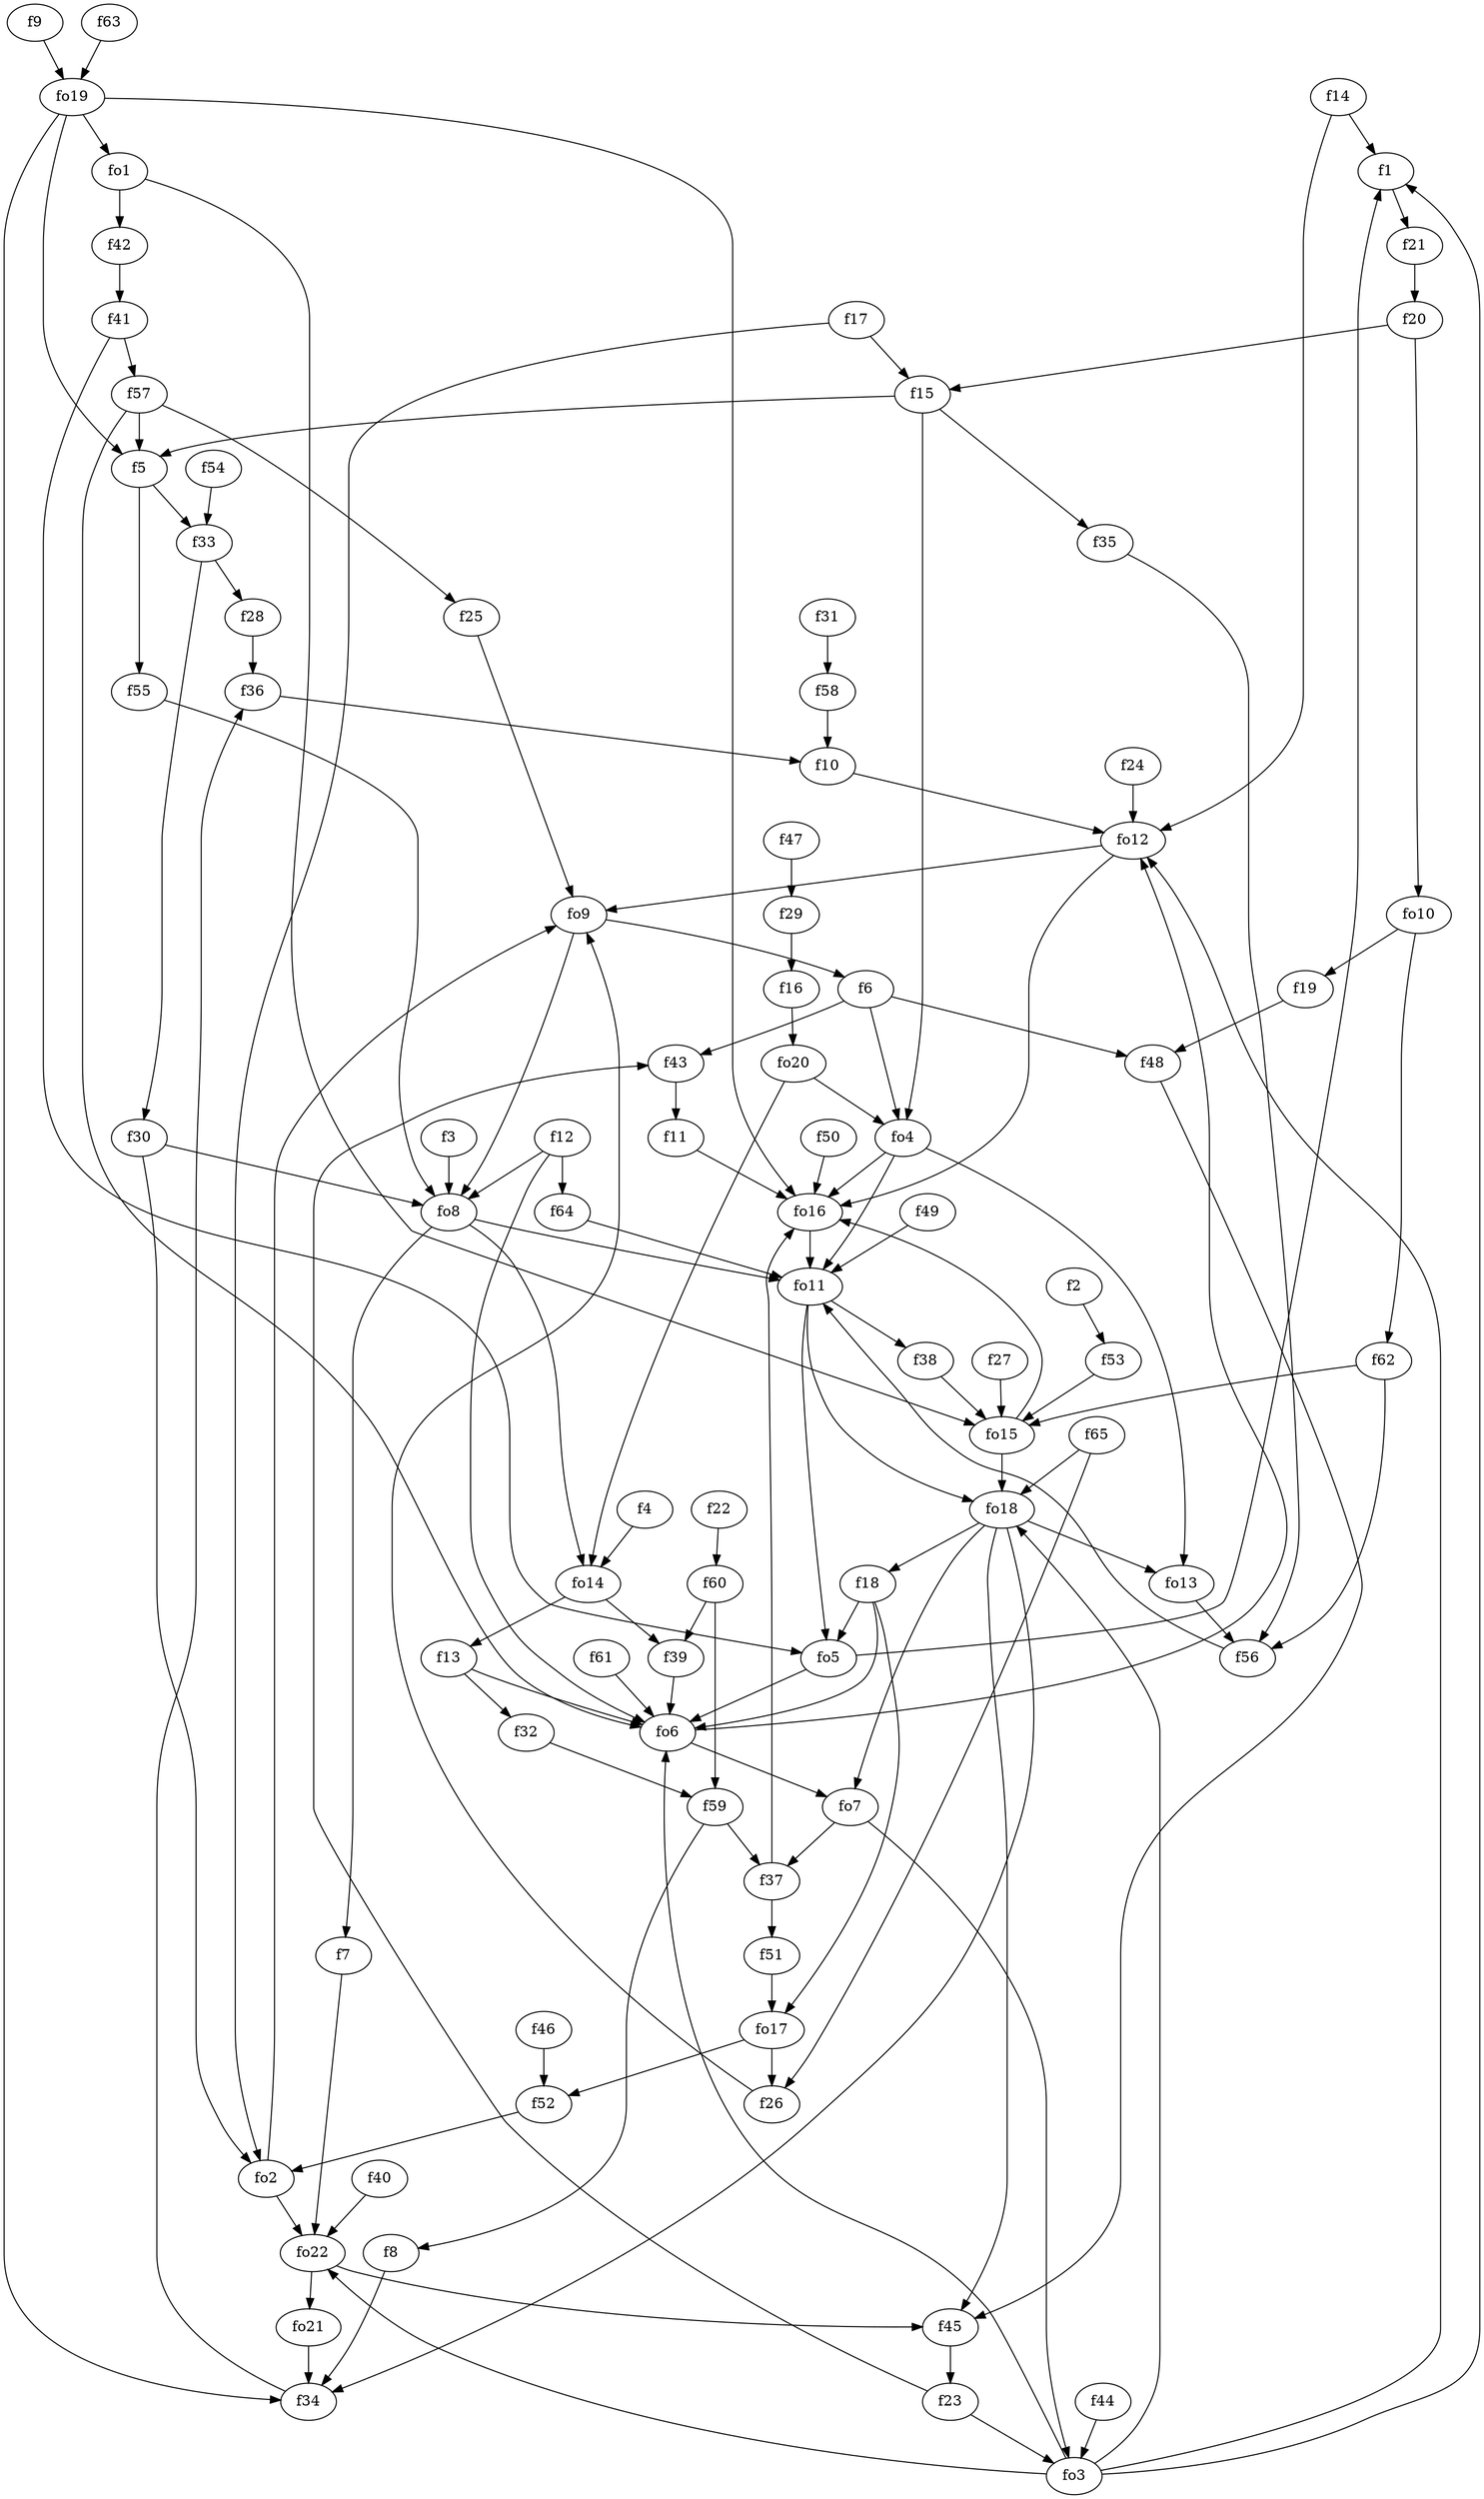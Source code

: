 strict digraph  {
f1;
f2;
f3;
f4;
f5;
f6;
f7;
f8;
f9;
f10;
f11;
f12;
f13;
f14;
f15;
f16;
f17;
f18;
f19;
f20;
f21;
f22;
f23;
f24;
f25;
f26;
f27;
f28;
f29;
f30;
f31;
f32;
f33;
f34;
f35;
f36;
f37;
f38;
f39;
f40;
f41;
f42;
f43;
f44;
f45;
f46;
f47;
f48;
f49;
f50;
f51;
f52;
f53;
f54;
f55;
f56;
f57;
f58;
f59;
f60;
f61;
f62;
f63;
f64;
f65;
fo1;
fo2;
fo3;
fo4;
fo5;
fo6;
fo7;
fo8;
fo9;
fo10;
fo11;
fo12;
fo13;
fo14;
fo15;
fo16;
fo17;
fo18;
fo19;
fo20;
fo21;
fo22;
f1 -> f21  [weight=2];
f2 -> f53  [weight=2];
f3 -> fo8  [weight=2];
f4 -> fo14  [weight=2];
f5 -> f55  [weight=2];
f5 -> f33  [weight=2];
f6 -> f48  [weight=2];
f6 -> fo4  [weight=2];
f6 -> f43  [weight=2];
f7 -> fo22  [weight=2];
f8 -> f34  [weight=2];
f9 -> fo19  [weight=2];
f10 -> fo12  [weight=2];
f11 -> fo16  [weight=2];
f12 -> f64  [weight=2];
f12 -> fo8  [weight=2];
f12 -> fo6  [weight=2];
f13 -> fo6  [weight=2];
f13 -> f32  [weight=2];
f14 -> f1  [weight=2];
f14 -> fo12  [weight=2];
f15 -> f5  [weight=2];
f15 -> f35  [weight=2];
f15 -> fo4  [weight=2];
f16 -> fo20  [weight=2];
f17 -> f15  [weight=2];
f17 -> fo2  [weight=2];
f18 -> fo5  [weight=2];
f18 -> fo17  [weight=2];
f18 -> fo6  [weight=2];
f19 -> f48  [weight=2];
f20 -> fo10  [weight=2];
f20 -> f15  [weight=2];
f21 -> f20  [weight=2];
f22 -> f60  [weight=2];
f23 -> f43  [weight=2];
f23 -> fo3  [weight=2];
f24 -> fo12  [weight=2];
f25 -> fo9  [weight=2];
f26 -> fo9  [weight=2];
f27 -> fo15  [weight=2];
f28 -> f36  [weight=2];
f29 -> f16  [weight=2];
f30 -> fo8  [weight=2];
f30 -> fo2  [weight=2];
f31 -> f58  [weight=2];
f32 -> f59  [weight=2];
f33 -> f30  [weight=2];
f33 -> f28  [weight=2];
f34 -> f36  [weight=2];
f35 -> f56  [weight=2];
f36 -> f10  [weight=2];
f37 -> f51  [weight=2];
f37 -> fo16  [weight=2];
f38 -> fo15  [weight=2];
f39 -> fo6  [weight=2];
f40 -> fo22  [weight=2];
f41 -> f57  [weight=2];
f41 -> fo5  [weight=2];
f42 -> f41  [weight=2];
f43 -> f11  [weight=2];
f44 -> fo3  [weight=2];
f45 -> f23  [weight=2];
f46 -> f52  [weight=2];
f47 -> f29  [weight=2];
f48 -> f45  [weight=2];
f49 -> fo11  [weight=2];
f50 -> fo16  [weight=2];
f51 -> fo17  [weight=2];
f52 -> fo2  [weight=2];
f53 -> fo15  [weight=2];
f54 -> f33  [weight=2];
f55 -> fo8  [weight=2];
f56 -> fo11  [weight=2];
f57 -> f25  [weight=2];
f57 -> fo6  [weight=2];
f57 -> f5  [weight=2];
f58 -> f10  [weight=2];
f59 -> f37  [weight=2];
f59 -> f8  [weight=2];
f60 -> f59  [weight=2];
f60 -> f39  [weight=2];
f61 -> fo6  [weight=2];
f62 -> f56  [weight=2];
f62 -> fo15  [weight=2];
f63 -> fo19  [weight=2];
f64 -> fo11  [weight=2];
f65 -> f26  [weight=2];
f65 -> fo18  [weight=2];
fo1 -> f42  [weight=2];
fo1 -> fo15  [weight=2];
fo2 -> fo9  [weight=2];
fo2 -> fo22  [weight=2];
fo3 -> fo22  [weight=2];
fo3 -> fo6  [weight=2];
fo3 -> fo18  [weight=2];
fo3 -> f1  [weight=2];
fo3 -> fo12  [weight=2];
fo4 -> fo16  [weight=2];
fo4 -> fo11  [weight=2];
fo4 -> fo13  [weight=2];
fo5 -> fo6  [weight=2];
fo5 -> f1  [weight=2];
fo6 -> fo7  [weight=2];
fo6 -> fo12  [weight=2];
fo7 -> fo3  [weight=2];
fo7 -> f37  [weight=2];
fo8 -> fo11  [weight=2];
fo8 -> fo14  [weight=2];
fo8 -> f7  [weight=2];
fo9 -> f6  [weight=2];
fo9 -> fo8  [weight=2];
fo10 -> f19  [weight=2];
fo10 -> f62  [weight=2];
fo11 -> f38  [weight=2];
fo11 -> fo5  [weight=2];
fo11 -> fo18  [weight=2];
fo12 -> fo16  [weight=2];
fo12 -> fo9  [weight=2];
fo13 -> f56  [weight=2];
fo14 -> f39  [weight=2];
fo14 -> f13  [weight=2];
fo15 -> fo18  [weight=2];
fo15 -> fo16  [weight=2];
fo16 -> fo11  [weight=2];
fo17 -> f52  [weight=2];
fo17 -> f26  [weight=2];
fo18 -> f34  [weight=2];
fo18 -> f18  [weight=2];
fo18 -> fo13  [weight=2];
fo18 -> fo7  [weight=2];
fo18 -> f45  [weight=2];
fo19 -> fo1  [weight=2];
fo19 -> f5  [weight=2];
fo19 -> f34  [weight=2];
fo19 -> fo16  [weight=2];
fo20 -> fo14  [weight=2];
fo20 -> fo4  [weight=2];
fo21 -> f34  [weight=2];
fo22 -> fo21  [weight=2];
fo22 -> f45  [weight=2];
}
